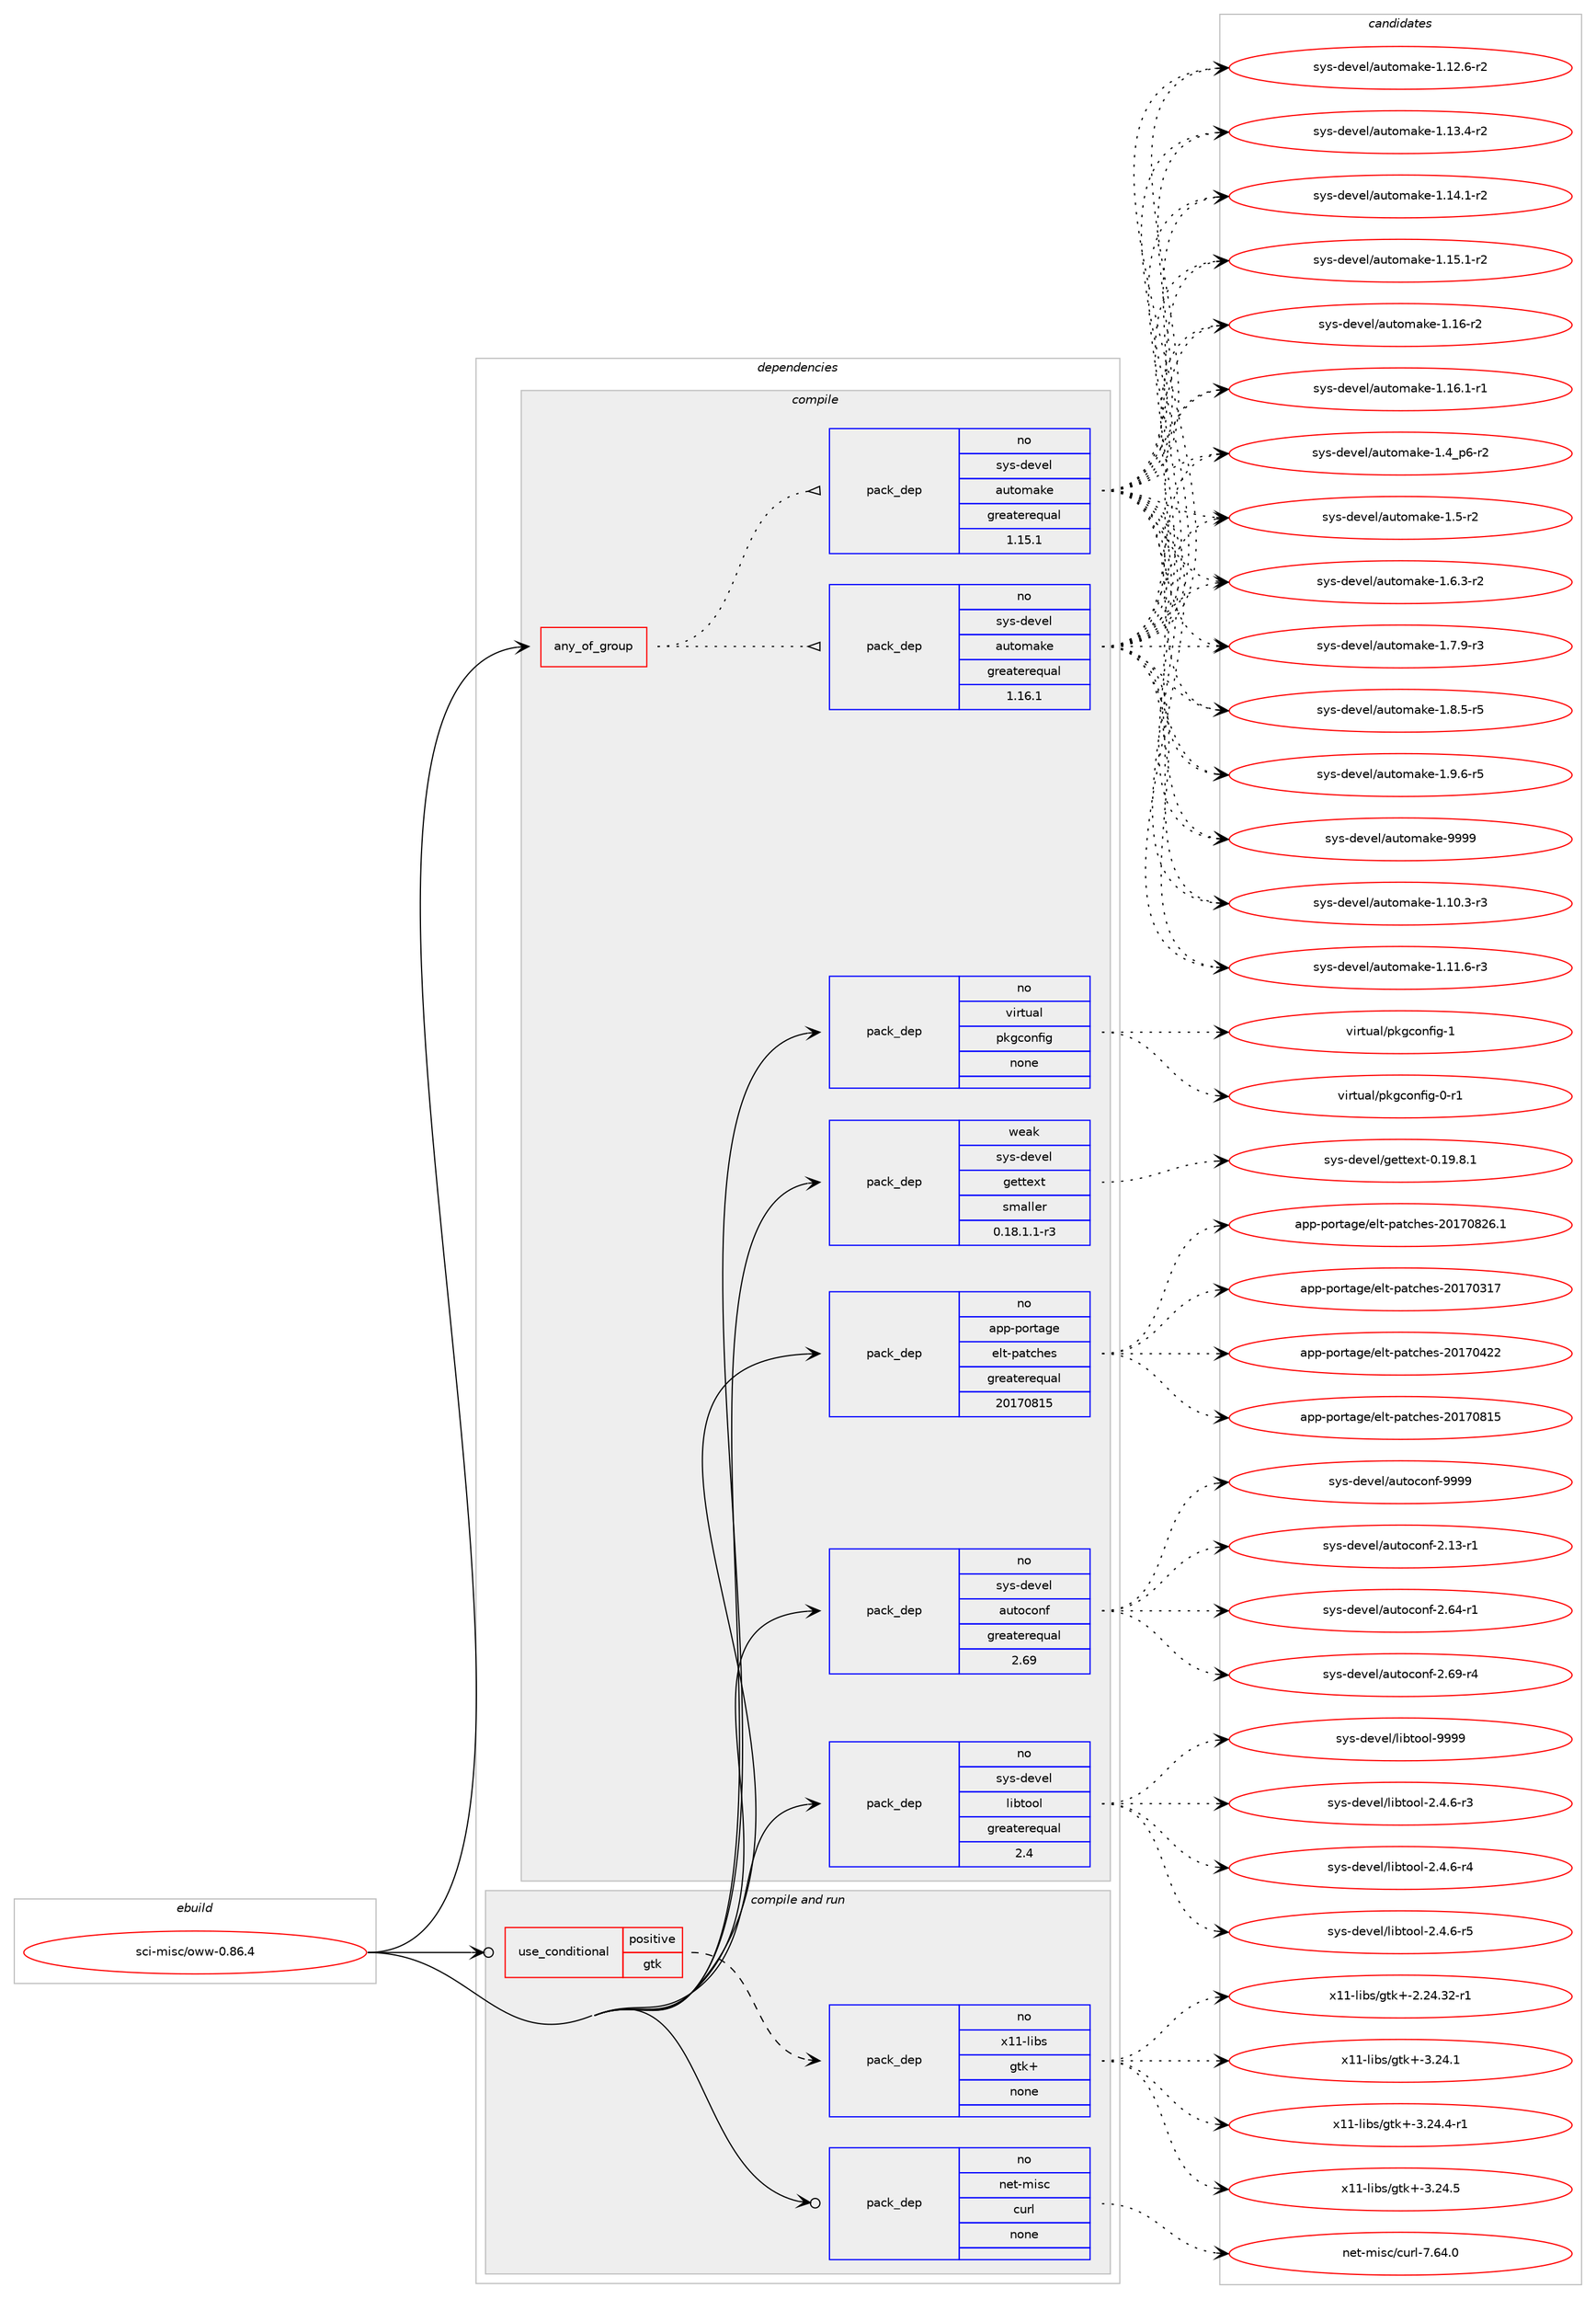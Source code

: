 digraph prolog {

# *************
# Graph options
# *************

newrank=true;
concentrate=true;
compound=true;
graph [rankdir=LR,fontname=Helvetica,fontsize=10,ranksep=1.5];#, ranksep=2.5, nodesep=0.2];
edge  [arrowhead=vee];
node  [fontname=Helvetica,fontsize=10];

# **********
# The ebuild
# **********

subgraph cluster_leftcol {
color=gray;
rank=same;
label=<<i>ebuild</i>>;
id [label="sci-misc/oww-0.86.4", color=red, width=4, href="../sci-misc/oww-0.86.4.svg"];
}

# ****************
# The dependencies
# ****************

subgraph cluster_midcol {
color=gray;
label=<<i>dependencies</i>>;
subgraph cluster_compile {
fillcolor="#eeeeee";
style=filled;
label=<<i>compile</i>>;
subgraph any27017 {
dependency1699859 [label=<<TABLE BORDER="0" CELLBORDER="1" CELLSPACING="0" CELLPADDING="4"><TR><TD CELLPADDING="10">any_of_group</TD></TR></TABLE>>, shape=none, color=red];subgraph pack1217108 {
dependency1699860 [label=<<TABLE BORDER="0" CELLBORDER="1" CELLSPACING="0" CELLPADDING="4" WIDTH="220"><TR><TD ROWSPAN="6" CELLPADDING="30">pack_dep</TD></TR><TR><TD WIDTH="110">no</TD></TR><TR><TD>sys-devel</TD></TR><TR><TD>automake</TD></TR><TR><TD>greaterequal</TD></TR><TR><TD>1.16.1</TD></TR></TABLE>>, shape=none, color=blue];
}
dependency1699859:e -> dependency1699860:w [weight=20,style="dotted",arrowhead="oinv"];
subgraph pack1217109 {
dependency1699861 [label=<<TABLE BORDER="0" CELLBORDER="1" CELLSPACING="0" CELLPADDING="4" WIDTH="220"><TR><TD ROWSPAN="6" CELLPADDING="30">pack_dep</TD></TR><TR><TD WIDTH="110">no</TD></TR><TR><TD>sys-devel</TD></TR><TR><TD>automake</TD></TR><TR><TD>greaterequal</TD></TR><TR><TD>1.15.1</TD></TR></TABLE>>, shape=none, color=blue];
}
dependency1699859:e -> dependency1699861:w [weight=20,style="dotted",arrowhead="oinv"];
}
id:e -> dependency1699859:w [weight=20,style="solid",arrowhead="vee"];
subgraph pack1217110 {
dependency1699862 [label=<<TABLE BORDER="0" CELLBORDER="1" CELLSPACING="0" CELLPADDING="4" WIDTH="220"><TR><TD ROWSPAN="6" CELLPADDING="30">pack_dep</TD></TR><TR><TD WIDTH="110">no</TD></TR><TR><TD>app-portage</TD></TR><TR><TD>elt-patches</TD></TR><TR><TD>greaterequal</TD></TR><TR><TD>20170815</TD></TR></TABLE>>, shape=none, color=blue];
}
id:e -> dependency1699862:w [weight=20,style="solid",arrowhead="vee"];
subgraph pack1217111 {
dependency1699863 [label=<<TABLE BORDER="0" CELLBORDER="1" CELLSPACING="0" CELLPADDING="4" WIDTH="220"><TR><TD ROWSPAN="6" CELLPADDING="30">pack_dep</TD></TR><TR><TD WIDTH="110">no</TD></TR><TR><TD>sys-devel</TD></TR><TR><TD>autoconf</TD></TR><TR><TD>greaterequal</TD></TR><TR><TD>2.69</TD></TR></TABLE>>, shape=none, color=blue];
}
id:e -> dependency1699863:w [weight=20,style="solid",arrowhead="vee"];
subgraph pack1217112 {
dependency1699864 [label=<<TABLE BORDER="0" CELLBORDER="1" CELLSPACING="0" CELLPADDING="4" WIDTH="220"><TR><TD ROWSPAN="6" CELLPADDING="30">pack_dep</TD></TR><TR><TD WIDTH="110">no</TD></TR><TR><TD>sys-devel</TD></TR><TR><TD>libtool</TD></TR><TR><TD>greaterequal</TD></TR><TR><TD>2.4</TD></TR></TABLE>>, shape=none, color=blue];
}
id:e -> dependency1699864:w [weight=20,style="solid",arrowhead="vee"];
subgraph pack1217113 {
dependency1699865 [label=<<TABLE BORDER="0" CELLBORDER="1" CELLSPACING="0" CELLPADDING="4" WIDTH="220"><TR><TD ROWSPAN="6" CELLPADDING="30">pack_dep</TD></TR><TR><TD WIDTH="110">no</TD></TR><TR><TD>virtual</TD></TR><TR><TD>pkgconfig</TD></TR><TR><TD>none</TD></TR><TR><TD></TD></TR></TABLE>>, shape=none, color=blue];
}
id:e -> dependency1699865:w [weight=20,style="solid",arrowhead="vee"];
subgraph pack1217114 {
dependency1699866 [label=<<TABLE BORDER="0" CELLBORDER="1" CELLSPACING="0" CELLPADDING="4" WIDTH="220"><TR><TD ROWSPAN="6" CELLPADDING="30">pack_dep</TD></TR><TR><TD WIDTH="110">weak</TD></TR><TR><TD>sys-devel</TD></TR><TR><TD>gettext</TD></TR><TR><TD>smaller</TD></TR><TR><TD>0.18.1.1-r3</TD></TR></TABLE>>, shape=none, color=blue];
}
id:e -> dependency1699866:w [weight=20,style="solid",arrowhead="vee"];
}
subgraph cluster_compileandrun {
fillcolor="#eeeeee";
style=filled;
label=<<i>compile and run</i>>;
subgraph cond454882 {
dependency1699867 [label=<<TABLE BORDER="0" CELLBORDER="1" CELLSPACING="0" CELLPADDING="4"><TR><TD ROWSPAN="3" CELLPADDING="10">use_conditional</TD></TR><TR><TD>positive</TD></TR><TR><TD>gtk</TD></TR></TABLE>>, shape=none, color=red];
subgraph pack1217115 {
dependency1699868 [label=<<TABLE BORDER="0" CELLBORDER="1" CELLSPACING="0" CELLPADDING="4" WIDTH="220"><TR><TD ROWSPAN="6" CELLPADDING="30">pack_dep</TD></TR><TR><TD WIDTH="110">no</TD></TR><TR><TD>x11-libs</TD></TR><TR><TD>gtk+</TD></TR><TR><TD>none</TD></TR><TR><TD></TD></TR></TABLE>>, shape=none, color=blue];
}
dependency1699867:e -> dependency1699868:w [weight=20,style="dashed",arrowhead="vee"];
}
id:e -> dependency1699867:w [weight=20,style="solid",arrowhead="odotvee"];
subgraph pack1217116 {
dependency1699869 [label=<<TABLE BORDER="0" CELLBORDER="1" CELLSPACING="0" CELLPADDING="4" WIDTH="220"><TR><TD ROWSPAN="6" CELLPADDING="30">pack_dep</TD></TR><TR><TD WIDTH="110">no</TD></TR><TR><TD>net-misc</TD></TR><TR><TD>curl</TD></TR><TR><TD>none</TD></TR><TR><TD></TD></TR></TABLE>>, shape=none, color=blue];
}
id:e -> dependency1699869:w [weight=20,style="solid",arrowhead="odotvee"];
}
subgraph cluster_run {
fillcolor="#eeeeee";
style=filled;
label=<<i>run</i>>;
}
}

# **************
# The candidates
# **************

subgraph cluster_choices {
rank=same;
color=gray;
label=<<i>candidates</i>>;

subgraph choice1217108 {
color=black;
nodesep=1;
choice11512111545100101118101108479711711611110997107101454946494846514511451 [label="sys-devel/automake-1.10.3-r3", color=red, width=4,href="../sys-devel/automake-1.10.3-r3.svg"];
choice11512111545100101118101108479711711611110997107101454946494946544511451 [label="sys-devel/automake-1.11.6-r3", color=red, width=4,href="../sys-devel/automake-1.11.6-r3.svg"];
choice11512111545100101118101108479711711611110997107101454946495046544511450 [label="sys-devel/automake-1.12.6-r2", color=red, width=4,href="../sys-devel/automake-1.12.6-r2.svg"];
choice11512111545100101118101108479711711611110997107101454946495146524511450 [label="sys-devel/automake-1.13.4-r2", color=red, width=4,href="../sys-devel/automake-1.13.4-r2.svg"];
choice11512111545100101118101108479711711611110997107101454946495246494511450 [label="sys-devel/automake-1.14.1-r2", color=red, width=4,href="../sys-devel/automake-1.14.1-r2.svg"];
choice11512111545100101118101108479711711611110997107101454946495346494511450 [label="sys-devel/automake-1.15.1-r2", color=red, width=4,href="../sys-devel/automake-1.15.1-r2.svg"];
choice1151211154510010111810110847971171161111099710710145494649544511450 [label="sys-devel/automake-1.16-r2", color=red, width=4,href="../sys-devel/automake-1.16-r2.svg"];
choice11512111545100101118101108479711711611110997107101454946495446494511449 [label="sys-devel/automake-1.16.1-r1", color=red, width=4,href="../sys-devel/automake-1.16.1-r1.svg"];
choice115121115451001011181011084797117116111109971071014549465295112544511450 [label="sys-devel/automake-1.4_p6-r2", color=red, width=4,href="../sys-devel/automake-1.4_p6-r2.svg"];
choice11512111545100101118101108479711711611110997107101454946534511450 [label="sys-devel/automake-1.5-r2", color=red, width=4,href="../sys-devel/automake-1.5-r2.svg"];
choice115121115451001011181011084797117116111109971071014549465446514511450 [label="sys-devel/automake-1.6.3-r2", color=red, width=4,href="../sys-devel/automake-1.6.3-r2.svg"];
choice115121115451001011181011084797117116111109971071014549465546574511451 [label="sys-devel/automake-1.7.9-r3", color=red, width=4,href="../sys-devel/automake-1.7.9-r3.svg"];
choice115121115451001011181011084797117116111109971071014549465646534511453 [label="sys-devel/automake-1.8.5-r5", color=red, width=4,href="../sys-devel/automake-1.8.5-r5.svg"];
choice115121115451001011181011084797117116111109971071014549465746544511453 [label="sys-devel/automake-1.9.6-r5", color=red, width=4,href="../sys-devel/automake-1.9.6-r5.svg"];
choice115121115451001011181011084797117116111109971071014557575757 [label="sys-devel/automake-9999", color=red, width=4,href="../sys-devel/automake-9999.svg"];
dependency1699860:e -> choice11512111545100101118101108479711711611110997107101454946494846514511451:w [style=dotted,weight="100"];
dependency1699860:e -> choice11512111545100101118101108479711711611110997107101454946494946544511451:w [style=dotted,weight="100"];
dependency1699860:e -> choice11512111545100101118101108479711711611110997107101454946495046544511450:w [style=dotted,weight="100"];
dependency1699860:e -> choice11512111545100101118101108479711711611110997107101454946495146524511450:w [style=dotted,weight="100"];
dependency1699860:e -> choice11512111545100101118101108479711711611110997107101454946495246494511450:w [style=dotted,weight="100"];
dependency1699860:e -> choice11512111545100101118101108479711711611110997107101454946495346494511450:w [style=dotted,weight="100"];
dependency1699860:e -> choice1151211154510010111810110847971171161111099710710145494649544511450:w [style=dotted,weight="100"];
dependency1699860:e -> choice11512111545100101118101108479711711611110997107101454946495446494511449:w [style=dotted,weight="100"];
dependency1699860:e -> choice115121115451001011181011084797117116111109971071014549465295112544511450:w [style=dotted,weight="100"];
dependency1699860:e -> choice11512111545100101118101108479711711611110997107101454946534511450:w [style=dotted,weight="100"];
dependency1699860:e -> choice115121115451001011181011084797117116111109971071014549465446514511450:w [style=dotted,weight="100"];
dependency1699860:e -> choice115121115451001011181011084797117116111109971071014549465546574511451:w [style=dotted,weight="100"];
dependency1699860:e -> choice115121115451001011181011084797117116111109971071014549465646534511453:w [style=dotted,weight="100"];
dependency1699860:e -> choice115121115451001011181011084797117116111109971071014549465746544511453:w [style=dotted,weight="100"];
dependency1699860:e -> choice115121115451001011181011084797117116111109971071014557575757:w [style=dotted,weight="100"];
}
subgraph choice1217109 {
color=black;
nodesep=1;
choice11512111545100101118101108479711711611110997107101454946494846514511451 [label="sys-devel/automake-1.10.3-r3", color=red, width=4,href="../sys-devel/automake-1.10.3-r3.svg"];
choice11512111545100101118101108479711711611110997107101454946494946544511451 [label="sys-devel/automake-1.11.6-r3", color=red, width=4,href="../sys-devel/automake-1.11.6-r3.svg"];
choice11512111545100101118101108479711711611110997107101454946495046544511450 [label="sys-devel/automake-1.12.6-r2", color=red, width=4,href="../sys-devel/automake-1.12.6-r2.svg"];
choice11512111545100101118101108479711711611110997107101454946495146524511450 [label="sys-devel/automake-1.13.4-r2", color=red, width=4,href="../sys-devel/automake-1.13.4-r2.svg"];
choice11512111545100101118101108479711711611110997107101454946495246494511450 [label="sys-devel/automake-1.14.1-r2", color=red, width=4,href="../sys-devel/automake-1.14.1-r2.svg"];
choice11512111545100101118101108479711711611110997107101454946495346494511450 [label="sys-devel/automake-1.15.1-r2", color=red, width=4,href="../sys-devel/automake-1.15.1-r2.svg"];
choice1151211154510010111810110847971171161111099710710145494649544511450 [label="sys-devel/automake-1.16-r2", color=red, width=4,href="../sys-devel/automake-1.16-r2.svg"];
choice11512111545100101118101108479711711611110997107101454946495446494511449 [label="sys-devel/automake-1.16.1-r1", color=red, width=4,href="../sys-devel/automake-1.16.1-r1.svg"];
choice115121115451001011181011084797117116111109971071014549465295112544511450 [label="sys-devel/automake-1.4_p6-r2", color=red, width=4,href="../sys-devel/automake-1.4_p6-r2.svg"];
choice11512111545100101118101108479711711611110997107101454946534511450 [label="sys-devel/automake-1.5-r2", color=red, width=4,href="../sys-devel/automake-1.5-r2.svg"];
choice115121115451001011181011084797117116111109971071014549465446514511450 [label="sys-devel/automake-1.6.3-r2", color=red, width=4,href="../sys-devel/automake-1.6.3-r2.svg"];
choice115121115451001011181011084797117116111109971071014549465546574511451 [label="sys-devel/automake-1.7.9-r3", color=red, width=4,href="../sys-devel/automake-1.7.9-r3.svg"];
choice115121115451001011181011084797117116111109971071014549465646534511453 [label="sys-devel/automake-1.8.5-r5", color=red, width=4,href="../sys-devel/automake-1.8.5-r5.svg"];
choice115121115451001011181011084797117116111109971071014549465746544511453 [label="sys-devel/automake-1.9.6-r5", color=red, width=4,href="../sys-devel/automake-1.9.6-r5.svg"];
choice115121115451001011181011084797117116111109971071014557575757 [label="sys-devel/automake-9999", color=red, width=4,href="../sys-devel/automake-9999.svg"];
dependency1699861:e -> choice11512111545100101118101108479711711611110997107101454946494846514511451:w [style=dotted,weight="100"];
dependency1699861:e -> choice11512111545100101118101108479711711611110997107101454946494946544511451:w [style=dotted,weight="100"];
dependency1699861:e -> choice11512111545100101118101108479711711611110997107101454946495046544511450:w [style=dotted,weight="100"];
dependency1699861:e -> choice11512111545100101118101108479711711611110997107101454946495146524511450:w [style=dotted,weight="100"];
dependency1699861:e -> choice11512111545100101118101108479711711611110997107101454946495246494511450:w [style=dotted,weight="100"];
dependency1699861:e -> choice11512111545100101118101108479711711611110997107101454946495346494511450:w [style=dotted,weight="100"];
dependency1699861:e -> choice1151211154510010111810110847971171161111099710710145494649544511450:w [style=dotted,weight="100"];
dependency1699861:e -> choice11512111545100101118101108479711711611110997107101454946495446494511449:w [style=dotted,weight="100"];
dependency1699861:e -> choice115121115451001011181011084797117116111109971071014549465295112544511450:w [style=dotted,weight="100"];
dependency1699861:e -> choice11512111545100101118101108479711711611110997107101454946534511450:w [style=dotted,weight="100"];
dependency1699861:e -> choice115121115451001011181011084797117116111109971071014549465446514511450:w [style=dotted,weight="100"];
dependency1699861:e -> choice115121115451001011181011084797117116111109971071014549465546574511451:w [style=dotted,weight="100"];
dependency1699861:e -> choice115121115451001011181011084797117116111109971071014549465646534511453:w [style=dotted,weight="100"];
dependency1699861:e -> choice115121115451001011181011084797117116111109971071014549465746544511453:w [style=dotted,weight="100"];
dependency1699861:e -> choice115121115451001011181011084797117116111109971071014557575757:w [style=dotted,weight="100"];
}
subgraph choice1217110 {
color=black;
nodesep=1;
choice97112112451121111141169710310147101108116451129711699104101115455048495548514955 [label="app-portage/elt-patches-20170317", color=red, width=4,href="../app-portage/elt-patches-20170317.svg"];
choice97112112451121111141169710310147101108116451129711699104101115455048495548525050 [label="app-portage/elt-patches-20170422", color=red, width=4,href="../app-portage/elt-patches-20170422.svg"];
choice97112112451121111141169710310147101108116451129711699104101115455048495548564953 [label="app-portage/elt-patches-20170815", color=red, width=4,href="../app-portage/elt-patches-20170815.svg"];
choice971121124511211111411697103101471011081164511297116991041011154550484955485650544649 [label="app-portage/elt-patches-20170826.1", color=red, width=4,href="../app-portage/elt-patches-20170826.1.svg"];
dependency1699862:e -> choice97112112451121111141169710310147101108116451129711699104101115455048495548514955:w [style=dotted,weight="100"];
dependency1699862:e -> choice97112112451121111141169710310147101108116451129711699104101115455048495548525050:w [style=dotted,weight="100"];
dependency1699862:e -> choice97112112451121111141169710310147101108116451129711699104101115455048495548564953:w [style=dotted,weight="100"];
dependency1699862:e -> choice971121124511211111411697103101471011081164511297116991041011154550484955485650544649:w [style=dotted,weight="100"];
}
subgraph choice1217111 {
color=black;
nodesep=1;
choice1151211154510010111810110847971171161119911111010245504649514511449 [label="sys-devel/autoconf-2.13-r1", color=red, width=4,href="../sys-devel/autoconf-2.13-r1.svg"];
choice1151211154510010111810110847971171161119911111010245504654524511449 [label="sys-devel/autoconf-2.64-r1", color=red, width=4,href="../sys-devel/autoconf-2.64-r1.svg"];
choice1151211154510010111810110847971171161119911111010245504654574511452 [label="sys-devel/autoconf-2.69-r4", color=red, width=4,href="../sys-devel/autoconf-2.69-r4.svg"];
choice115121115451001011181011084797117116111991111101024557575757 [label="sys-devel/autoconf-9999", color=red, width=4,href="../sys-devel/autoconf-9999.svg"];
dependency1699863:e -> choice1151211154510010111810110847971171161119911111010245504649514511449:w [style=dotted,weight="100"];
dependency1699863:e -> choice1151211154510010111810110847971171161119911111010245504654524511449:w [style=dotted,weight="100"];
dependency1699863:e -> choice1151211154510010111810110847971171161119911111010245504654574511452:w [style=dotted,weight="100"];
dependency1699863:e -> choice115121115451001011181011084797117116111991111101024557575757:w [style=dotted,weight="100"];
}
subgraph choice1217112 {
color=black;
nodesep=1;
choice1151211154510010111810110847108105981161111111084550465246544511451 [label="sys-devel/libtool-2.4.6-r3", color=red, width=4,href="../sys-devel/libtool-2.4.6-r3.svg"];
choice1151211154510010111810110847108105981161111111084550465246544511452 [label="sys-devel/libtool-2.4.6-r4", color=red, width=4,href="../sys-devel/libtool-2.4.6-r4.svg"];
choice1151211154510010111810110847108105981161111111084550465246544511453 [label="sys-devel/libtool-2.4.6-r5", color=red, width=4,href="../sys-devel/libtool-2.4.6-r5.svg"];
choice1151211154510010111810110847108105981161111111084557575757 [label="sys-devel/libtool-9999", color=red, width=4,href="../sys-devel/libtool-9999.svg"];
dependency1699864:e -> choice1151211154510010111810110847108105981161111111084550465246544511451:w [style=dotted,weight="100"];
dependency1699864:e -> choice1151211154510010111810110847108105981161111111084550465246544511452:w [style=dotted,weight="100"];
dependency1699864:e -> choice1151211154510010111810110847108105981161111111084550465246544511453:w [style=dotted,weight="100"];
dependency1699864:e -> choice1151211154510010111810110847108105981161111111084557575757:w [style=dotted,weight="100"];
}
subgraph choice1217113 {
color=black;
nodesep=1;
choice11810511411611797108471121071039911111010210510345484511449 [label="virtual/pkgconfig-0-r1", color=red, width=4,href="../virtual/pkgconfig-0-r1.svg"];
choice1181051141161179710847112107103991111101021051034549 [label="virtual/pkgconfig-1", color=red, width=4,href="../virtual/pkgconfig-1.svg"];
dependency1699865:e -> choice11810511411611797108471121071039911111010210510345484511449:w [style=dotted,weight="100"];
dependency1699865:e -> choice1181051141161179710847112107103991111101021051034549:w [style=dotted,weight="100"];
}
subgraph choice1217114 {
color=black;
nodesep=1;
choice1151211154510010111810110847103101116116101120116454846495746564649 [label="sys-devel/gettext-0.19.8.1", color=red, width=4,href="../sys-devel/gettext-0.19.8.1.svg"];
dependency1699866:e -> choice1151211154510010111810110847103101116116101120116454846495746564649:w [style=dotted,weight="100"];
}
subgraph choice1217115 {
color=black;
nodesep=1;
choice12049494510810598115471031161074345504650524651504511449 [label="x11-libs/gtk+-2.24.32-r1", color=red, width=4,href="../x11-libs/gtk+-2.24.32-r1.svg"];
choice12049494510810598115471031161074345514650524649 [label="x11-libs/gtk+-3.24.1", color=red, width=4,href="../x11-libs/gtk+-3.24.1.svg"];
choice120494945108105981154710311610743455146505246524511449 [label="x11-libs/gtk+-3.24.4-r1", color=red, width=4,href="../x11-libs/gtk+-3.24.4-r1.svg"];
choice12049494510810598115471031161074345514650524653 [label="x11-libs/gtk+-3.24.5", color=red, width=4,href="../x11-libs/gtk+-3.24.5.svg"];
dependency1699868:e -> choice12049494510810598115471031161074345504650524651504511449:w [style=dotted,weight="100"];
dependency1699868:e -> choice12049494510810598115471031161074345514650524649:w [style=dotted,weight="100"];
dependency1699868:e -> choice120494945108105981154710311610743455146505246524511449:w [style=dotted,weight="100"];
dependency1699868:e -> choice12049494510810598115471031161074345514650524653:w [style=dotted,weight="100"];
}
subgraph choice1217116 {
color=black;
nodesep=1;
choice1101011164510910511599479911711410845554654524648 [label="net-misc/curl-7.64.0", color=red, width=4,href="../net-misc/curl-7.64.0.svg"];
dependency1699869:e -> choice1101011164510910511599479911711410845554654524648:w [style=dotted,weight="100"];
}
}

}
